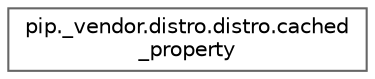 digraph "Graphical Class Hierarchy"
{
 // LATEX_PDF_SIZE
  bgcolor="transparent";
  edge [fontname=Helvetica,fontsize=10,labelfontname=Helvetica,labelfontsize=10];
  node [fontname=Helvetica,fontsize=10,shape=box,height=0.2,width=0.4];
  rankdir="LR";
  Node0 [id="Node000000",label="pip._vendor.distro.distro.cached\l_property",height=0.2,width=0.4,color="grey40", fillcolor="white", style="filled",URL="$da/dd3/classpip_1_1__vendor_1_1distro_1_1distro_1_1cached__property.html",tooltip=" "];
}
